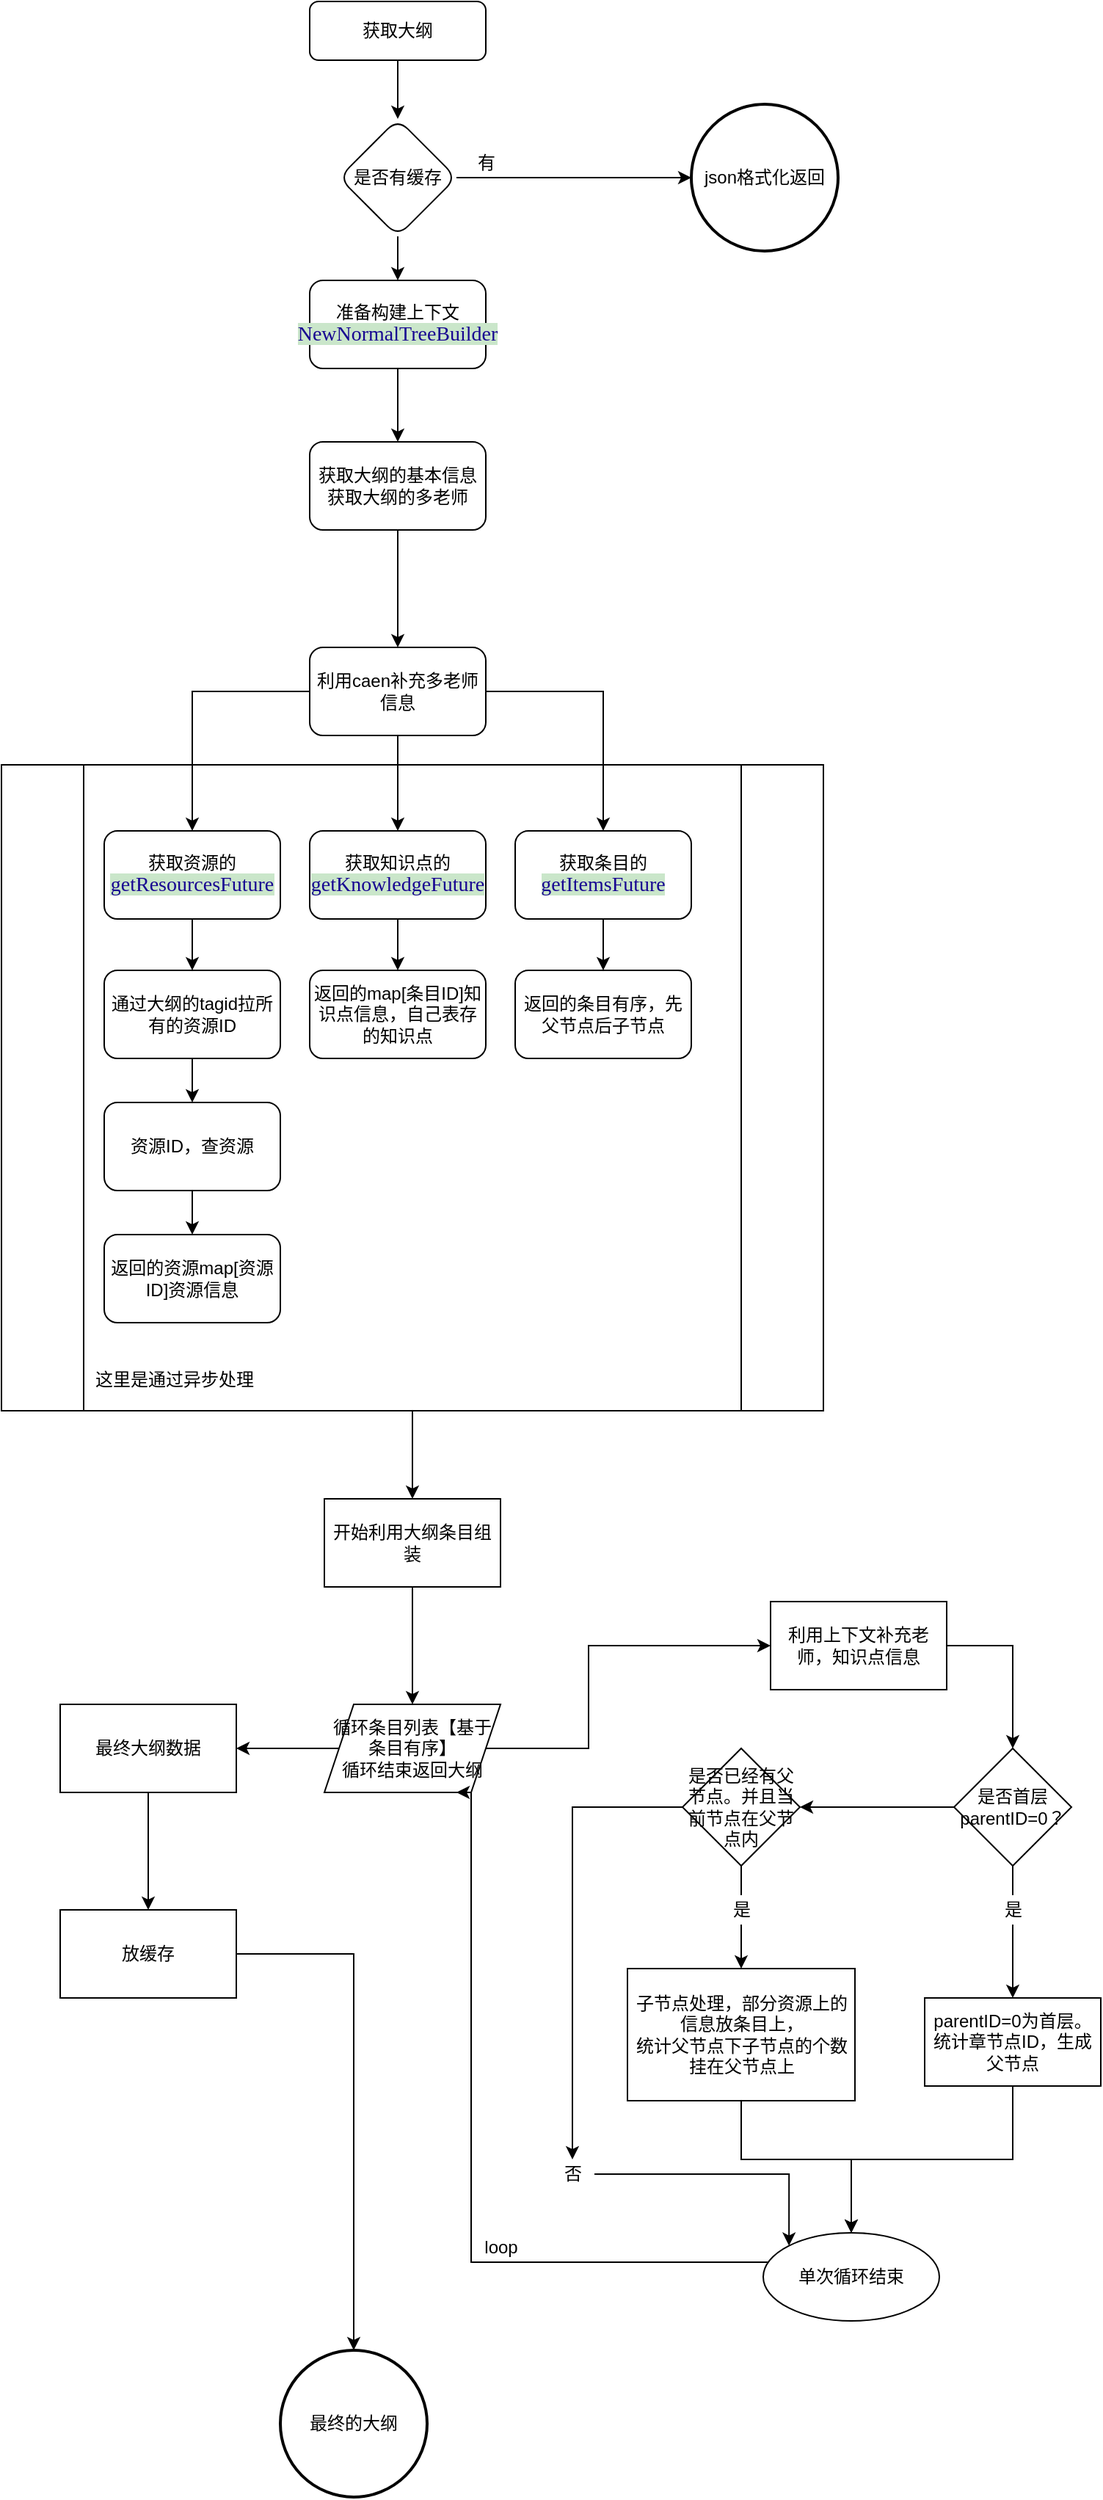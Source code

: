 <mxfile version="15.5.8" type="github">
  <diagram id="C5RBs43oDa-KdzZeNtuy" name="Page-1">
    <mxGraphModel dx="1422" dy="706" grid="1" gridSize="10" guides="1" tooltips="1" connect="1" arrows="1" fold="1" page="1" pageScale="1" pageWidth="827" pageHeight="1169" math="0" shadow="0">
      <root>
        <mxCell id="WIyWlLk6GJQsqaUBKTNV-0" />
        <mxCell id="WIyWlLk6GJQsqaUBKTNV-1" parent="WIyWlLk6GJQsqaUBKTNV-0" />
        <mxCell id="LE7gXat6QMhZv8g8ue5X-36" value="" style="edgeStyle=orthogonalEdgeStyle;rounded=0;orthogonalLoop=1;jettySize=auto;html=1;" edge="1" parent="WIyWlLk6GJQsqaUBKTNV-1" source="LE7gXat6QMhZv8g8ue5X-21" target="LE7gXat6QMhZv8g8ue5X-35">
          <mxGeometry relative="1" as="geometry" />
        </mxCell>
        <mxCell id="LE7gXat6QMhZv8g8ue5X-21" value="&lt;br&gt;&lt;div&gt;&lt;span&gt;&amp;nbsp; 这里是通过异步处理&lt;/span&gt;&lt;/div&gt;" style="shape=process;whiteSpace=wrap;html=1;backgroundOutline=1;align=right;verticalAlign=top;horizontal=1;labelPosition=left;verticalLabelPosition=bottom;spacingTop=-16;spacing=-31;spacingLeft=-6;spacingRight=-141;" vertex="1" parent="WIyWlLk6GJQsqaUBKTNV-1">
          <mxGeometry x="40" y="540" width="560" height="440" as="geometry" />
        </mxCell>
        <mxCell id="LE7gXat6QMhZv8g8ue5X-3" value="" style="edgeStyle=orthogonalEdgeStyle;rounded=0;orthogonalLoop=1;jettySize=auto;html=1;" edge="1" parent="WIyWlLk6GJQsqaUBKTNV-1" source="WIyWlLk6GJQsqaUBKTNV-3" target="LE7gXat6QMhZv8g8ue5X-2">
          <mxGeometry relative="1" as="geometry" />
        </mxCell>
        <mxCell id="WIyWlLk6GJQsqaUBKTNV-3" value="获取大纲" style="rounded=1;whiteSpace=wrap;html=1;fontSize=12;glass=0;strokeWidth=1;shadow=0;" parent="WIyWlLk6GJQsqaUBKTNV-1" vertex="1">
          <mxGeometry x="250" y="20" width="120" height="40" as="geometry" />
        </mxCell>
        <mxCell id="LE7gXat6QMhZv8g8ue5X-5" value="" style="edgeStyle=orthogonalEdgeStyle;rounded=0;orthogonalLoop=1;jettySize=auto;html=1;" edge="1" parent="WIyWlLk6GJQsqaUBKTNV-1" source="LE7gXat6QMhZv8g8ue5X-2" target="LE7gXat6QMhZv8g8ue5X-95">
          <mxGeometry relative="1" as="geometry">
            <mxPoint x="410" y="140" as="targetPoint" />
          </mxGeometry>
        </mxCell>
        <mxCell id="LE7gXat6QMhZv8g8ue5X-8" value="" style="edgeStyle=orthogonalEdgeStyle;rounded=0;orthogonalLoop=1;jettySize=auto;html=1;" edge="1" parent="WIyWlLk6GJQsqaUBKTNV-1" source="LE7gXat6QMhZv8g8ue5X-2" target="LE7gXat6QMhZv8g8ue5X-7">
          <mxGeometry relative="1" as="geometry" />
        </mxCell>
        <mxCell id="LE7gXat6QMhZv8g8ue5X-2" value="是否有缓存" style="rhombus;whiteSpace=wrap;html=1;rounded=1;shadow=0;strokeWidth=1;glass=0;" vertex="1" parent="WIyWlLk6GJQsqaUBKTNV-1">
          <mxGeometry x="270" y="100" width="80" height="80" as="geometry" />
        </mxCell>
        <mxCell id="LE7gXat6QMhZv8g8ue5X-6" value="有" style="text;html=1;align=center;verticalAlign=middle;resizable=0;points=[];autosize=1;strokeColor=none;fillColor=none;" vertex="1" parent="WIyWlLk6GJQsqaUBKTNV-1">
          <mxGeometry x="355" y="120" width="30" height="20" as="geometry" />
        </mxCell>
        <mxCell id="LE7gXat6QMhZv8g8ue5X-12" value="" style="edgeStyle=orthogonalEdgeStyle;rounded=0;orthogonalLoop=1;jettySize=auto;html=1;" edge="1" parent="WIyWlLk6GJQsqaUBKTNV-1" source="LE7gXat6QMhZv8g8ue5X-7" target="LE7gXat6QMhZv8g8ue5X-11">
          <mxGeometry relative="1" as="geometry" />
        </mxCell>
        <mxCell id="LE7gXat6QMhZv8g8ue5X-7" value="准备构建上下文&lt;span style=&quot;color: rgb(23 , 5 , 145) ; background-color: rgb(202 , 230 , 202) ; font-family: &amp;#34;jetbrains mono&amp;#34; ; font-size: 10.5pt&quot;&gt;NewNormalTreeBuilder&lt;/span&gt;" style="whiteSpace=wrap;html=1;rounded=1;shadow=0;strokeWidth=1;glass=0;" vertex="1" parent="WIyWlLk6GJQsqaUBKTNV-1">
          <mxGeometry x="250" y="210" width="120" height="60" as="geometry" />
        </mxCell>
        <mxCell id="LE7gXat6QMhZv8g8ue5X-14" value="" style="edgeStyle=orthogonalEdgeStyle;rounded=0;orthogonalLoop=1;jettySize=auto;html=1;exitX=0;exitY=0.5;exitDx=0;exitDy=0;" edge="1" parent="WIyWlLk6GJQsqaUBKTNV-1" source="LE7gXat6QMhZv8g8ue5X-15" target="LE7gXat6QMhZv8g8ue5X-13">
          <mxGeometry relative="1" as="geometry" />
        </mxCell>
        <mxCell id="LE7gXat6QMhZv8g8ue5X-16" value="" style="edgeStyle=orthogonalEdgeStyle;rounded=0;orthogonalLoop=1;jettySize=auto;html=1;" edge="1" parent="WIyWlLk6GJQsqaUBKTNV-1" source="LE7gXat6QMhZv8g8ue5X-11" target="LE7gXat6QMhZv8g8ue5X-15">
          <mxGeometry relative="1" as="geometry" />
        </mxCell>
        <mxCell id="LE7gXat6QMhZv8g8ue5X-11" value="获取大纲的基本信息&lt;br&gt;获取大纲的多老师" style="whiteSpace=wrap;html=1;rounded=1;shadow=0;strokeWidth=1;glass=0;" vertex="1" parent="WIyWlLk6GJQsqaUBKTNV-1">
          <mxGeometry x="250" y="320" width="120" height="60" as="geometry" />
        </mxCell>
        <mxCell id="LE7gXat6QMhZv8g8ue5X-31" value="" style="edgeStyle=orthogonalEdgeStyle;rounded=0;orthogonalLoop=1;jettySize=auto;html=1;" edge="1" parent="WIyWlLk6GJQsqaUBKTNV-1" source="LE7gXat6QMhZv8g8ue5X-13" target="LE7gXat6QMhZv8g8ue5X-30">
          <mxGeometry relative="1" as="geometry" />
        </mxCell>
        <mxCell id="LE7gXat6QMhZv8g8ue5X-13" value="获取资源的&lt;span style=&quot;color: rgb(23 , 5 , 145) ; background-color: rgb(202 , 230 , 202) ; font-family: &amp;#34;jetbrains mono&amp;#34; ; font-size: 10.5pt&quot;&gt;getResourcesFuture&lt;/span&gt;" style="whiteSpace=wrap;html=1;rounded=1;shadow=0;strokeWidth=1;glass=0;" vertex="1" parent="WIyWlLk6GJQsqaUBKTNV-1">
          <mxGeometry x="110" y="585" width="120" height="60" as="geometry" />
        </mxCell>
        <mxCell id="LE7gXat6QMhZv8g8ue5X-18" value="" style="edgeStyle=orthogonalEdgeStyle;rounded=0;orthogonalLoop=1;jettySize=auto;html=1;" edge="1" parent="WIyWlLk6GJQsqaUBKTNV-1" source="LE7gXat6QMhZv8g8ue5X-15" target="LE7gXat6QMhZv8g8ue5X-17">
          <mxGeometry relative="1" as="geometry" />
        </mxCell>
        <mxCell id="LE7gXat6QMhZv8g8ue5X-20" value="" style="edgeStyle=orthogonalEdgeStyle;rounded=0;orthogonalLoop=1;jettySize=auto;html=1;" edge="1" parent="WIyWlLk6GJQsqaUBKTNV-1" source="LE7gXat6QMhZv8g8ue5X-15" target="LE7gXat6QMhZv8g8ue5X-19">
          <mxGeometry relative="1" as="geometry" />
        </mxCell>
        <mxCell id="LE7gXat6QMhZv8g8ue5X-15" value="利用caen补充多老师信息" style="whiteSpace=wrap;html=1;rounded=1;shadow=0;strokeWidth=1;glass=0;" vertex="1" parent="WIyWlLk6GJQsqaUBKTNV-1">
          <mxGeometry x="250" y="460" width="120" height="60" as="geometry" />
        </mxCell>
        <mxCell id="LE7gXat6QMhZv8g8ue5X-27" value="" style="edgeStyle=orthogonalEdgeStyle;rounded=0;orthogonalLoop=1;jettySize=auto;html=1;" edge="1" parent="WIyWlLk6GJQsqaUBKTNV-1" source="LE7gXat6QMhZv8g8ue5X-17" target="LE7gXat6QMhZv8g8ue5X-26">
          <mxGeometry relative="1" as="geometry" />
        </mxCell>
        <mxCell id="LE7gXat6QMhZv8g8ue5X-17" value="获取知识点的&lt;span style=&quot;color: rgb(23 , 5 , 145) ; background-color: rgb(202 , 230 , 202) ; font-family: &amp;#34;jetbrains mono&amp;#34; ; font-size: 10.5pt&quot;&gt;getKnowledgeFuture&lt;/span&gt;" style="whiteSpace=wrap;html=1;rounded=1;shadow=0;strokeWidth=1;glass=0;" vertex="1" parent="WIyWlLk6GJQsqaUBKTNV-1">
          <mxGeometry x="250" y="585" width="120" height="60" as="geometry" />
        </mxCell>
        <mxCell id="LE7gXat6QMhZv8g8ue5X-25" value="" style="edgeStyle=orthogonalEdgeStyle;rounded=0;orthogonalLoop=1;jettySize=auto;html=1;" edge="1" parent="WIyWlLk6GJQsqaUBKTNV-1" source="LE7gXat6QMhZv8g8ue5X-19" target="LE7gXat6QMhZv8g8ue5X-24">
          <mxGeometry relative="1" as="geometry" />
        </mxCell>
        <mxCell id="LE7gXat6QMhZv8g8ue5X-19" value="获取条目的&lt;span style=&quot;color: rgb(23 , 5 , 145) ; background-color: rgb(202 , 230 , 202) ; font-family: &amp;#34;jetbrains mono&amp;#34; ; font-size: 10.5pt&quot;&gt;getItemsFuture&lt;/span&gt;" style="whiteSpace=wrap;html=1;rounded=1;shadow=0;strokeWidth=1;glass=0;" vertex="1" parent="WIyWlLk6GJQsqaUBKTNV-1">
          <mxGeometry x="390" y="585" width="120" height="60" as="geometry" />
        </mxCell>
        <mxCell id="LE7gXat6QMhZv8g8ue5X-24" value="返回的条目有序，先父节点后子节点" style="whiteSpace=wrap;html=1;rounded=1;shadow=0;strokeWidth=1;glass=0;" vertex="1" parent="WIyWlLk6GJQsqaUBKTNV-1">
          <mxGeometry x="390" y="680" width="120" height="60" as="geometry" />
        </mxCell>
        <mxCell id="LE7gXat6QMhZv8g8ue5X-26" value="返回的map[条目ID]知识点信息，自己表存的知识点" style="whiteSpace=wrap;html=1;rounded=1;shadow=0;strokeWidth=1;glass=0;" vertex="1" parent="WIyWlLk6GJQsqaUBKTNV-1">
          <mxGeometry x="250" y="680" width="120" height="60" as="geometry" />
        </mxCell>
        <mxCell id="LE7gXat6QMhZv8g8ue5X-28" value="返回的资源map[资源ID]资源信息" style="whiteSpace=wrap;html=1;rounded=1;shadow=0;strokeWidth=1;glass=0;" vertex="1" parent="WIyWlLk6GJQsqaUBKTNV-1">
          <mxGeometry x="110" y="860" width="120" height="60" as="geometry" />
        </mxCell>
        <mxCell id="LE7gXat6QMhZv8g8ue5X-33" value="" style="edgeStyle=orthogonalEdgeStyle;rounded=0;orthogonalLoop=1;jettySize=auto;html=1;" edge="1" parent="WIyWlLk6GJQsqaUBKTNV-1" source="LE7gXat6QMhZv8g8ue5X-30" target="LE7gXat6QMhZv8g8ue5X-32">
          <mxGeometry relative="1" as="geometry" />
        </mxCell>
        <mxCell id="LE7gXat6QMhZv8g8ue5X-30" value="通过大纲的tagid拉所有的资源ID" style="whiteSpace=wrap;html=1;rounded=1;shadow=0;strokeWidth=1;glass=0;" vertex="1" parent="WIyWlLk6GJQsqaUBKTNV-1">
          <mxGeometry x="110" y="680" width="120" height="60" as="geometry" />
        </mxCell>
        <mxCell id="LE7gXat6QMhZv8g8ue5X-34" value="" style="edgeStyle=orthogonalEdgeStyle;rounded=0;orthogonalLoop=1;jettySize=auto;html=1;" edge="1" parent="WIyWlLk6GJQsqaUBKTNV-1" source="LE7gXat6QMhZv8g8ue5X-32" target="LE7gXat6QMhZv8g8ue5X-28">
          <mxGeometry relative="1" as="geometry" />
        </mxCell>
        <mxCell id="LE7gXat6QMhZv8g8ue5X-32" value="资源ID，查资源" style="whiteSpace=wrap;html=1;rounded=1;shadow=0;strokeWidth=1;glass=0;" vertex="1" parent="WIyWlLk6GJQsqaUBKTNV-1">
          <mxGeometry x="110" y="770" width="120" height="60" as="geometry" />
        </mxCell>
        <mxCell id="LE7gXat6QMhZv8g8ue5X-38" value="" style="edgeStyle=orthogonalEdgeStyle;rounded=0;orthogonalLoop=1;jettySize=auto;html=1;" edge="1" parent="WIyWlLk6GJQsqaUBKTNV-1" source="LE7gXat6QMhZv8g8ue5X-35" target="LE7gXat6QMhZv8g8ue5X-37">
          <mxGeometry relative="1" as="geometry" />
        </mxCell>
        <mxCell id="LE7gXat6QMhZv8g8ue5X-35" value="开始利用大纲条目组装" style="whiteSpace=wrap;html=1;align=center;verticalAlign=middle;spacing=2;spacingTop=0;spacingLeft=0;spacingRight=0;" vertex="1" parent="WIyWlLk6GJQsqaUBKTNV-1">
          <mxGeometry x="260" y="1040" width="120" height="60" as="geometry" />
        </mxCell>
        <mxCell id="LE7gXat6QMhZv8g8ue5X-43" value="" style="edgeStyle=orthogonalEdgeStyle;rounded=0;orthogonalLoop=1;jettySize=auto;html=1;" edge="1" parent="WIyWlLk6GJQsqaUBKTNV-1" source="LE7gXat6QMhZv8g8ue5X-37" target="LE7gXat6QMhZv8g8ue5X-41">
          <mxGeometry relative="1" as="geometry">
            <Array as="points">
              <mxPoint x="440" y="1210" />
              <mxPoint x="440" y="1140" />
            </Array>
          </mxGeometry>
        </mxCell>
        <mxCell id="LE7gXat6QMhZv8g8ue5X-86" value="" style="edgeStyle=orthogonalEdgeStyle;rounded=0;orthogonalLoop=1;jettySize=auto;html=1;" edge="1" parent="WIyWlLk6GJQsqaUBKTNV-1" source="LE7gXat6QMhZv8g8ue5X-37" target="LE7gXat6QMhZv8g8ue5X-85">
          <mxGeometry relative="1" as="geometry" />
        </mxCell>
        <mxCell id="LE7gXat6QMhZv8g8ue5X-37" value="循环条目列表【基于条目有序】&lt;br&gt;循环结束返回大纲" style="shape=parallelogram;perimeter=parallelogramPerimeter;whiteSpace=wrap;html=1;fixedSize=1;spacing=2;spacingTop=0;spacingLeft=0;spacingRight=0;" vertex="1" parent="WIyWlLk6GJQsqaUBKTNV-1">
          <mxGeometry x="260" y="1180" width="120" height="60" as="geometry" />
        </mxCell>
        <mxCell id="LE7gXat6QMhZv8g8ue5X-72" value="" style="edgeStyle=orthogonalEdgeStyle;rounded=0;orthogonalLoop=1;jettySize=auto;html=1;" edge="1" parent="WIyWlLk6GJQsqaUBKTNV-1" source="LE7gXat6QMhZv8g8ue5X-39" target="LE7gXat6QMhZv8g8ue5X-71">
          <mxGeometry relative="1" as="geometry" />
        </mxCell>
        <mxCell id="LE7gXat6QMhZv8g8ue5X-39" value="parentID=0为首层。统计章节点ID，生成父节点" style="whiteSpace=wrap;html=1;spacing=2;spacingTop=0;spacingLeft=0;spacingRight=0;" vertex="1" parent="WIyWlLk6GJQsqaUBKTNV-1">
          <mxGeometry x="669" y="1380" width="120" height="60" as="geometry" />
        </mxCell>
        <mxCell id="LE7gXat6QMhZv8g8ue5X-50" value="" style="edgeStyle=orthogonalEdgeStyle;rounded=0;orthogonalLoop=1;jettySize=auto;html=1;" edge="1" parent="WIyWlLk6GJQsqaUBKTNV-1" source="LE7gXat6QMhZv8g8ue5X-41" target="LE7gXat6QMhZv8g8ue5X-49">
          <mxGeometry relative="1" as="geometry">
            <Array as="points">
              <mxPoint x="729" y="1140" />
            </Array>
          </mxGeometry>
        </mxCell>
        <mxCell id="LE7gXat6QMhZv8g8ue5X-41" value="利用上下文补充老师，知识点信息" style="whiteSpace=wrap;html=1;spacing=2;spacingTop=0;spacingLeft=0;spacingRight=0;" vertex="1" parent="WIyWlLk6GJQsqaUBKTNV-1">
          <mxGeometry x="564" y="1110" width="120" height="60" as="geometry" />
        </mxCell>
        <mxCell id="LE7gXat6QMhZv8g8ue5X-51" value="" style="edgeStyle=orthogonalEdgeStyle;rounded=0;orthogonalLoop=1;jettySize=auto;html=1;startArrow=none;" edge="1" parent="WIyWlLk6GJQsqaUBKTNV-1" source="LE7gXat6QMhZv8g8ue5X-62" target="LE7gXat6QMhZv8g8ue5X-39">
          <mxGeometry relative="1" as="geometry" />
        </mxCell>
        <mxCell id="LE7gXat6QMhZv8g8ue5X-55" value="" style="edgeStyle=orthogonalEdgeStyle;rounded=0;orthogonalLoop=1;jettySize=auto;html=1;" edge="1" parent="WIyWlLk6GJQsqaUBKTNV-1" source="LE7gXat6QMhZv8g8ue5X-49" target="LE7gXat6QMhZv8g8ue5X-54">
          <mxGeometry relative="1" as="geometry" />
        </mxCell>
        <mxCell id="LE7gXat6QMhZv8g8ue5X-49" value="是否首层parentID=0？" style="rhombus;whiteSpace=wrap;html=1;spacing=2;spacingTop=0;spacingLeft=0;spacingRight=0;" vertex="1" parent="WIyWlLk6GJQsqaUBKTNV-1">
          <mxGeometry x="689" y="1210" width="80" height="80" as="geometry" />
        </mxCell>
        <mxCell id="LE7gXat6QMhZv8g8ue5X-57" value="" style="edgeStyle=orthogonalEdgeStyle;rounded=0;orthogonalLoop=1;jettySize=auto;html=1;startArrow=none;" edge="1" parent="WIyWlLk6GJQsqaUBKTNV-1" source="LE7gXat6QMhZv8g8ue5X-58" target="LE7gXat6QMhZv8g8ue5X-56">
          <mxGeometry relative="1" as="geometry" />
        </mxCell>
        <mxCell id="LE7gXat6QMhZv8g8ue5X-75" style="edgeStyle=orthogonalEdgeStyle;rounded=0;orthogonalLoop=1;jettySize=auto;html=1;" edge="1" parent="WIyWlLk6GJQsqaUBKTNV-1" source="LE7gXat6QMhZv8g8ue5X-54" target="LE7gXat6QMhZv8g8ue5X-60">
          <mxGeometry relative="1" as="geometry" />
        </mxCell>
        <mxCell id="LE7gXat6QMhZv8g8ue5X-54" value="是否已经有父节点。并且当前节点在父节点内" style="rhombus;whiteSpace=wrap;html=1;spacing=2;spacingTop=0;spacingLeft=0;spacingRight=0;" vertex="1" parent="WIyWlLk6GJQsqaUBKTNV-1">
          <mxGeometry x="504" y="1210" width="80" height="80" as="geometry" />
        </mxCell>
        <mxCell id="LE7gXat6QMhZv8g8ue5X-73" style="edgeStyle=orthogonalEdgeStyle;rounded=0;orthogonalLoop=1;jettySize=auto;html=1;" edge="1" parent="WIyWlLk6GJQsqaUBKTNV-1" source="LE7gXat6QMhZv8g8ue5X-56" target="LE7gXat6QMhZv8g8ue5X-71">
          <mxGeometry relative="1" as="geometry">
            <Array as="points">
              <mxPoint x="544" y="1490" />
              <mxPoint x="619" y="1490" />
            </Array>
          </mxGeometry>
        </mxCell>
        <mxCell id="LE7gXat6QMhZv8g8ue5X-56" value="子节点处理，部分资源上的信息放条目上，&lt;br&gt;统计父节点下子节点的个数&lt;br&gt;挂在父节点上" style="whiteSpace=wrap;html=1;spacing=2;spacingTop=0;spacingLeft=0;spacingRight=0;" vertex="1" parent="WIyWlLk6GJQsqaUBKTNV-1">
          <mxGeometry x="466.5" y="1360" width="155" height="90" as="geometry" />
        </mxCell>
        <mxCell id="LE7gXat6QMhZv8g8ue5X-58" value="是" style="text;html=1;align=center;verticalAlign=middle;resizable=0;points=[];autosize=1;strokeColor=none;fillColor=none;" vertex="1" parent="WIyWlLk6GJQsqaUBKTNV-1">
          <mxGeometry x="529" y="1310" width="30" height="20" as="geometry" />
        </mxCell>
        <mxCell id="LE7gXat6QMhZv8g8ue5X-66" value="" style="edgeStyle=orthogonalEdgeStyle;rounded=0;orthogonalLoop=1;jettySize=auto;html=1;endArrow=none;" edge="1" parent="WIyWlLk6GJQsqaUBKTNV-1" source="LE7gXat6QMhZv8g8ue5X-54" target="LE7gXat6QMhZv8g8ue5X-58">
          <mxGeometry relative="1" as="geometry">
            <mxPoint x="544" y="1290" as="sourcePoint" />
            <mxPoint x="544" y="1350" as="targetPoint" />
          </mxGeometry>
        </mxCell>
        <mxCell id="LE7gXat6QMhZv8g8ue5X-62" value="是" style="text;html=1;align=center;verticalAlign=middle;resizable=0;points=[];autosize=1;strokeColor=none;fillColor=none;" vertex="1" parent="WIyWlLk6GJQsqaUBKTNV-1">
          <mxGeometry x="714" y="1310" width="30" height="20" as="geometry" />
        </mxCell>
        <mxCell id="LE7gXat6QMhZv8g8ue5X-67" value="" style="edgeStyle=orthogonalEdgeStyle;rounded=0;orthogonalLoop=1;jettySize=auto;html=1;endArrow=none;" edge="1" parent="WIyWlLk6GJQsqaUBKTNV-1" source="LE7gXat6QMhZv8g8ue5X-49" target="LE7gXat6QMhZv8g8ue5X-62">
          <mxGeometry relative="1" as="geometry">
            <mxPoint x="729" y="1290" as="sourcePoint" />
            <mxPoint x="729" y="1380" as="targetPoint" />
          </mxGeometry>
        </mxCell>
        <mxCell id="LE7gXat6QMhZv8g8ue5X-82" style="edgeStyle=orthogonalEdgeStyle;rounded=0;orthogonalLoop=1;jettySize=auto;html=1;entryX=0.75;entryY=1;entryDx=0;entryDy=0;" edge="1" parent="WIyWlLk6GJQsqaUBKTNV-1" source="LE7gXat6QMhZv8g8ue5X-71" target="LE7gXat6QMhZv8g8ue5X-37">
          <mxGeometry relative="1" as="geometry">
            <Array as="points">
              <mxPoint x="360" y="1560" />
              <mxPoint x="360" y="1240" />
            </Array>
          </mxGeometry>
        </mxCell>
        <mxCell id="LE7gXat6QMhZv8g8ue5X-71" value="单次循环结束" style="ellipse;whiteSpace=wrap;html=1;spacing=2;spacingTop=0;spacingLeft=0;spacingRight=0;" vertex="1" parent="WIyWlLk6GJQsqaUBKTNV-1">
          <mxGeometry x="559" y="1540" width="120" height="60" as="geometry" />
        </mxCell>
        <mxCell id="LE7gXat6QMhZv8g8ue5X-76" style="edgeStyle=orthogonalEdgeStyle;rounded=0;orthogonalLoop=1;jettySize=auto;html=1;entryX=0;entryY=0;entryDx=0;entryDy=0;" edge="1" parent="WIyWlLk6GJQsqaUBKTNV-1" source="LE7gXat6QMhZv8g8ue5X-60" target="LE7gXat6QMhZv8g8ue5X-71">
          <mxGeometry relative="1" as="geometry">
            <Array as="points">
              <mxPoint x="577" y="1500" />
            </Array>
          </mxGeometry>
        </mxCell>
        <mxCell id="LE7gXat6QMhZv8g8ue5X-60" value="否" style="text;html=1;align=center;verticalAlign=middle;resizable=0;points=[];autosize=1;strokeColor=none;fillColor=none;" vertex="1" parent="WIyWlLk6GJQsqaUBKTNV-1">
          <mxGeometry x="414" y="1490" width="30" height="20" as="geometry" />
        </mxCell>
        <mxCell id="LE7gXat6QMhZv8g8ue5X-83" value="loop" style="text;html=1;align=center;verticalAlign=middle;resizable=0;points=[];autosize=1;strokeColor=none;fillColor=none;" vertex="1" parent="WIyWlLk6GJQsqaUBKTNV-1">
          <mxGeometry x="360" y="1540" width="40" height="20" as="geometry" />
        </mxCell>
        <mxCell id="LE7gXat6QMhZv8g8ue5X-89" value="" style="edgeStyle=orthogonalEdgeStyle;rounded=0;orthogonalLoop=1;jettySize=auto;html=1;" edge="1" parent="WIyWlLk6GJQsqaUBKTNV-1" source="LE7gXat6QMhZv8g8ue5X-85" target="LE7gXat6QMhZv8g8ue5X-88">
          <mxGeometry relative="1" as="geometry" />
        </mxCell>
        <mxCell id="LE7gXat6QMhZv8g8ue5X-85" value="&lt;span&gt;最终大纲数据&lt;/span&gt;" style="whiteSpace=wrap;html=1;spacing=2;spacingTop=0;spacingLeft=0;spacingRight=0;" vertex="1" parent="WIyWlLk6GJQsqaUBKTNV-1">
          <mxGeometry x="80" y="1180" width="120" height="60" as="geometry" />
        </mxCell>
        <mxCell id="LE7gXat6QMhZv8g8ue5X-93" value="" style="edgeStyle=orthogonalEdgeStyle;rounded=0;orthogonalLoop=1;jettySize=auto;html=1;entryX=0.5;entryY=0;entryDx=0;entryDy=0;entryPerimeter=0;" edge="1" parent="WIyWlLk6GJQsqaUBKTNV-1" source="LE7gXat6QMhZv8g8ue5X-88" target="LE7gXat6QMhZv8g8ue5X-94">
          <mxGeometry relative="1" as="geometry">
            <mxPoint x="140" y="1460" as="targetPoint" />
          </mxGeometry>
        </mxCell>
        <mxCell id="LE7gXat6QMhZv8g8ue5X-88" value="放缓存" style="whiteSpace=wrap;html=1;spacing=2;spacingTop=0;spacingLeft=0;spacingRight=0;" vertex="1" parent="WIyWlLk6GJQsqaUBKTNV-1">
          <mxGeometry x="80" y="1320" width="120" height="60" as="geometry" />
        </mxCell>
        <mxCell id="LE7gXat6QMhZv8g8ue5X-94" value="&lt;span&gt;最终的大纲&lt;/span&gt;" style="strokeWidth=2;html=1;shape=mxgraph.flowchart.start_2;whiteSpace=wrap;align=center;verticalAlign=middle;" vertex="1" parent="WIyWlLk6GJQsqaUBKTNV-1">
          <mxGeometry x="230" y="1620" width="100" height="100" as="geometry" />
        </mxCell>
        <mxCell id="LE7gXat6QMhZv8g8ue5X-95" value="&lt;span&gt;json格式化返回&lt;/span&gt;" style="strokeWidth=2;html=1;shape=mxgraph.flowchart.start_2;whiteSpace=wrap;align=center;verticalAlign=middle;" vertex="1" parent="WIyWlLk6GJQsqaUBKTNV-1">
          <mxGeometry x="510" y="90" width="100" height="100" as="geometry" />
        </mxCell>
      </root>
    </mxGraphModel>
  </diagram>
</mxfile>
